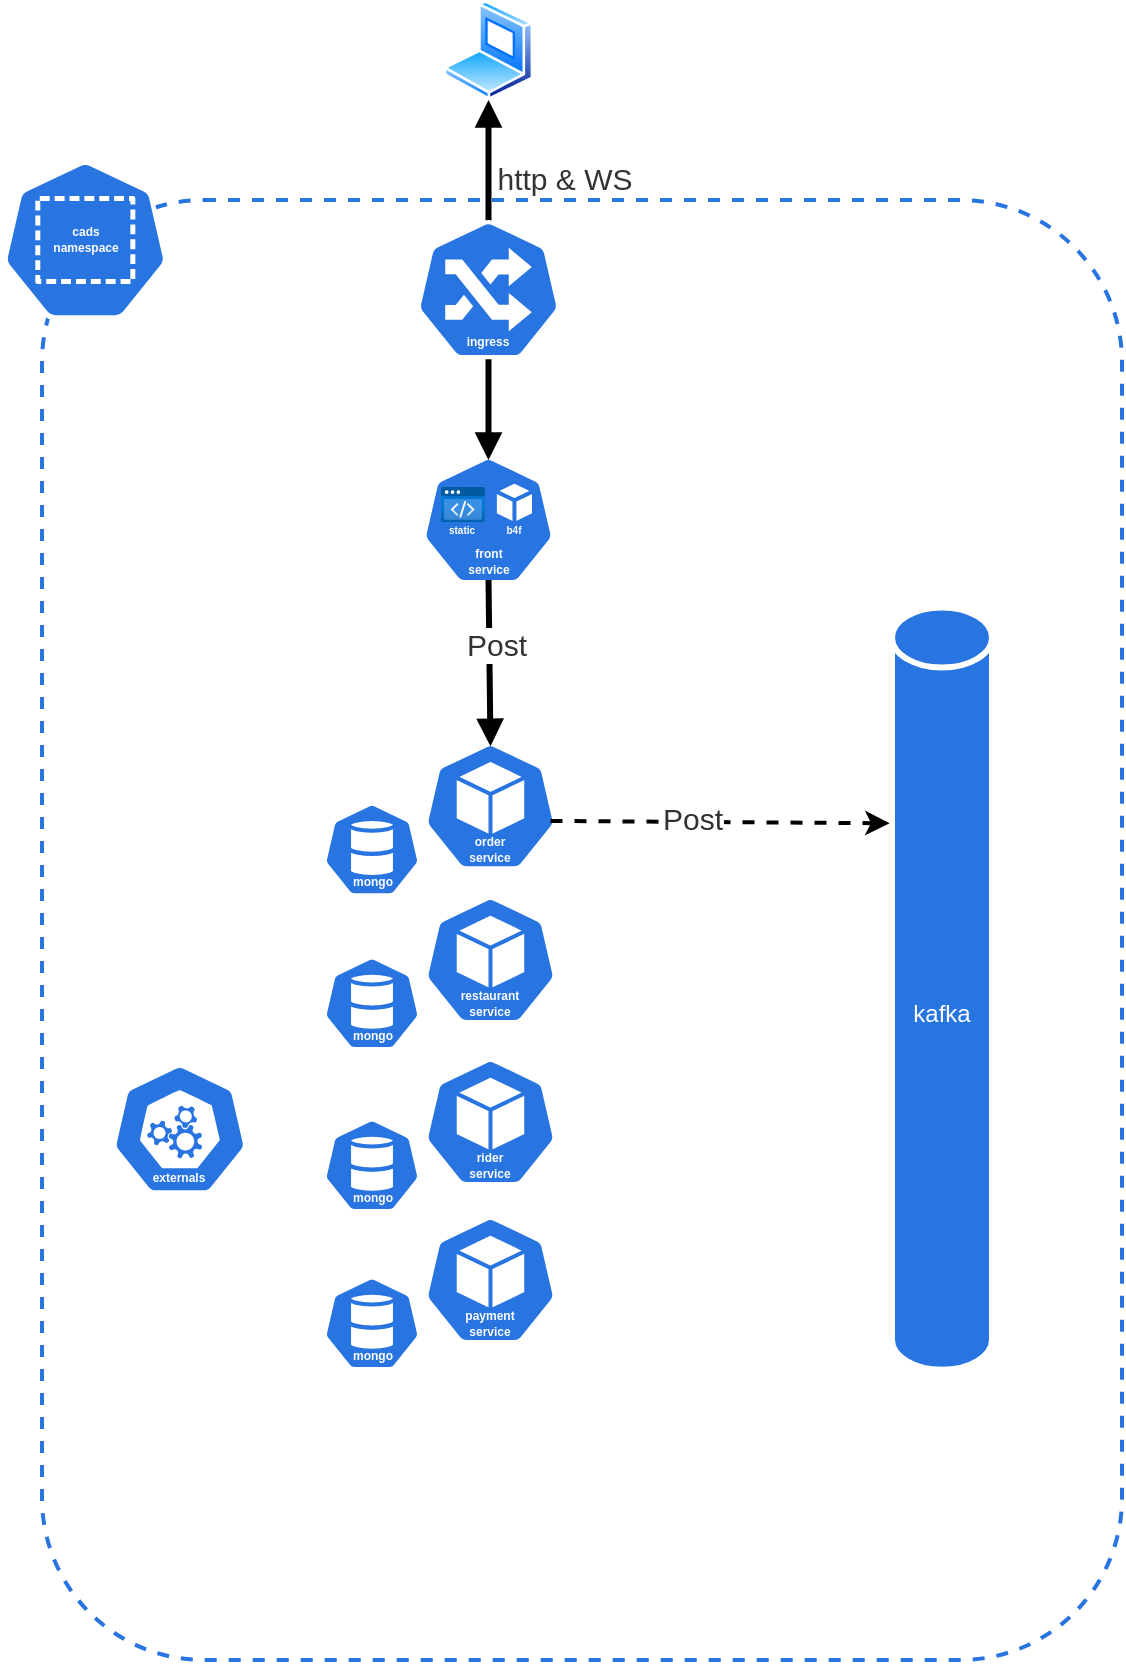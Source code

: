 <mxfile version="17.4.2" type="device"><diagram id="h7GPxYbChwaNLsouTysn" name="Page-1"><mxGraphModel dx="1229" dy="1108" grid="1" gridSize="10" guides="1" tooltips="1" connect="1" arrows="1" fold="1" page="1" pageScale="1" pageWidth="827" pageHeight="1169" math="0" shadow="0"><root><mxCell id="0"/><mxCell id="1" parent="0"/><mxCell id="b15UAJeojxvbX5yksltd-109" value="" style="rounded=1;whiteSpace=wrap;html=1;shadow=0;sketch=0;fontSize=5;fontColor=#FFFFFF;strokeColor=#2875E2;strokeWidth=2;fillColor=none;gradientColor=none;dashed=1;" parent="1" vertex="1"><mxGeometry x="230" y="180" width="540" height="730" as="geometry"/></mxCell><mxCell id="b15UAJeojxvbX5yksltd-14" value="&lt;font color=&quot;#ffffff&quot;&gt;kafka&lt;/font&gt;" style="shape=cylinder3;whiteSpace=wrap;html=1;boundedLbl=1;backgroundOutline=1;size=15;fillColor=#2875E2;strokeColor=#FFFFFF;strokeWidth=3;" parent="1" vertex="1"><mxGeometry x="655" y="383.75" width="50" height="381.16" as="geometry"/></mxCell><mxCell id="b15UAJeojxvbX5yksltd-15" value="" style="aspect=fixed;perimeter=ellipsePerimeter;html=1;align=center;shadow=0;dashed=0;spacingTop=3;image;image=img/lib/active_directory/laptop_client.svg;fontColor=#FFFFFF;strokeColor=#FFFFFF;strokeWidth=3;fillColor=#2875E2;" parent="1" vertex="1"><mxGeometry x="430.75" y="80" width="45" height="50" as="geometry"/></mxCell><mxCell id="b15UAJeojxvbX5yksltd-26" value="" style="group;fontSize=8;" parent="1" vertex="1" connectable="0"><mxGeometry x="410" y="310" width="78.5" height="81" as="geometry"/></mxCell><mxCell id="b15UAJeojxvbX5yksltd-24" value="" style="group" parent="b15UAJeojxvbX5yksltd-26" vertex="1" connectable="0"><mxGeometry x="4" width="78.5" height="70.17" as="geometry"/></mxCell><mxCell id="b15UAJeojxvbX5yksltd-22" value="" style="sketch=0;html=1;dashed=0;whitespace=wrap;fillColor=#2875E2;strokeColor=#2875E2;points=[[0.005,0.63,0],[0.1,0.2,0],[0.9,0.2,0],[0.5,0,0],[0.995,0.63,0],[0.72,0.99,0],[0.5,1,0],[0.28,0.99,0]];shape=mxgraph.kubernetes.icon;prIcon=ns;shadow=0;fontColor=#000000;" parent="b15UAJeojxvbX5yksltd-24" vertex="1"><mxGeometry width="78.5" height="60" as="geometry"/></mxCell><mxCell id="b15UAJeojxvbX5yksltd-16" value="" style="aspect=fixed;html=1;points=[];align=center;image;fontSize=12;image=img/lib/azure2/preview/Static_Apps.svg;fontColor=#FFFFFF;strokeColor=#FFFFFF;strokeWidth=3;fillColor=#2875E2;" parent="b15UAJeojxvbX5yksltd-24" vertex="1"><mxGeometry x="15.353" y="13.5" width="22.087" height="17.67" as="geometry"/></mxCell><mxCell id="b15UAJeojxvbX5yksltd-98" value="front&lt;br style=&quot;font-size: 6px&quot;&gt;service" style="text;html=1;strokeColor=none;fillColor=none;align=center;verticalAlign=middle;rounded=0;shadow=0;sketch=0;fontSize=6;fontColor=#FFFFFF;fontStyle=1;spacing=0;whiteSpace=wrap;" parent="b15UAJeojxvbX5yksltd-24" vertex="1"><mxGeometry x="19.63" y="41.83" width="39.25" height="18.17" as="geometry"/></mxCell><mxCell id="b15UAJeojxvbX5yksltd-103" value="" style="html=1;whiteSpace=wrap;shape=isoCube2;backgroundOutline=1;isoAngle=15;shadow=0;sketch=0;fontSize=6;fontColor=#FFFFFF;strokeColor=#2875E2;strokeWidth=2;fillColor=#FFFFFF;gradientColor=none;" parent="b15UAJeojxvbX5yksltd-24" vertex="1"><mxGeometry x="42.44" y="10.75" width="19.56" height="21.25" as="geometry"/></mxCell><mxCell id="b15UAJeojxvbX5yksltd-104" value="static" style="text;html=1;strokeColor=none;fillColor=none;align=center;verticalAlign=middle;rounded=0;shadow=0;sketch=0;fontSize=5;fontColor=#FFFFFF;fontStyle=1;spacing=0;whiteSpace=wrap;" parent="b15UAJeojxvbX5yksltd-24" vertex="1"><mxGeometry x="18.39" y="29.59" width="16.02" height="8.83" as="geometry"/></mxCell><mxCell id="b15UAJeojxvbX5yksltd-38" value="" style="group" parent="1" vertex="1" connectable="0"><mxGeometry x="365" y="482.91" width="60" height="45.12" as="geometry"/></mxCell><mxCell id="b15UAJeojxvbX5yksltd-42" value="" style="group" parent="b15UAJeojxvbX5yksltd-38" vertex="1" connectable="0"><mxGeometry width="60.0" height="45.12" as="geometry"/></mxCell><mxCell id="b15UAJeojxvbX5yksltd-35" value="" style="sketch=0;html=1;dashed=0;whitespace=wrap;fillColor=#2875E2;strokeColor=#2875E2;points=[[0.005,0.63,0],[0.1,0.2,0],[0.9,0.2,0],[0.5,0,0],[0.995,0.63,0],[0.72,0.99,0],[0.5,1,0],[0.28,0.99,0]];shape=mxgraph.kubernetes.icon;prIcon=ns;shadow=0;fontColor=#000000;" parent="b15UAJeojxvbX5yksltd-42" vertex="1"><mxGeometry width="60.0" height="43.665" as="geometry"/></mxCell><mxCell id="b15UAJeojxvbX5yksltd-41" value="" style="group" parent="b15UAJeojxvbX5yksltd-42" vertex="1" connectable="0"><mxGeometry x="18.535" y="6.636" width="22.93" height="38.484" as="geometry"/></mxCell><mxCell id="b15UAJeojxvbX5yksltd-30" value="" style="strokeWidth=2;html=1;shape=mxgraph.flowchart.database;whiteSpace=wrap;shadow=0;sketch=0;fontSize=6;fontColor=#2D2F70;fillColor=#FFFFFF;strokeColor=#2875E2;" parent="b15UAJeojxvbX5yksltd-41" vertex="1"><mxGeometry y="11.644" width="22.93" height="17.3" as="geometry"/></mxCell><mxCell id="b15UAJeojxvbX5yksltd-36" value="" style="strokeWidth=2;html=1;shape=mxgraph.flowchart.database;whiteSpace=wrap;shadow=0;sketch=0;fontSize=6;fontColor=#2D2F70;fillColor=#FFFFFF;strokeColor=#2875E2;" parent="b15UAJeojxvbX5yksltd-41" vertex="1"><mxGeometry width="22.93" height="17.3" as="geometry"/></mxCell><mxCell id="b15UAJeojxvbX5yksltd-37" value="mongo" style="text;html=1;strokeColor=none;fillColor=none;align=center;verticalAlign=middle;whiteSpace=wrap;rounded=0;shadow=0;sketch=0;fontSize=6;fontColor=#FFFFFF;fontStyle=1" parent="b15UAJeojxvbX5yksltd-41" vertex="1"><mxGeometry y="23.929" width="22.93" height="14.555" as="geometry"/></mxCell><mxCell id="b15UAJeojxvbX5yksltd-43" value="" style="group" parent="1" vertex="1" connectable="0"><mxGeometry x="415" y="453.12" width="78.5" height="67.35" as="geometry"/></mxCell><mxCell id="b15UAJeojxvbX5yksltd-39" value="" style="sketch=0;html=1;dashed=0;whitespace=wrap;fillColor=#2875E2;strokeColor=#2875E2;points=[[0.005,0.63,0],[0.1,0.2,0],[0.9,0.2,0],[0.5,0,0],[0.995,0.63,0],[0.72,0.99,0],[0.5,1,0],[0.28,0.99,0]];shape=mxgraph.kubernetes.icon;prIcon=ns;shadow=0;fontColor=#000000;" parent="b15UAJeojxvbX5yksltd-43" vertex="1"><mxGeometry width="78.5" height="60" as="geometry"/></mxCell><mxCell id="b15UAJeojxvbX5yksltd-40" value="" style="html=1;whiteSpace=wrap;shape=isoCube2;backgroundOutline=1;isoAngle=15;shadow=0;sketch=0;fontSize=6;fontColor=#FFFFFF;strokeColor=#2875E2;strokeWidth=2;fillColor=#FFFFFF;gradientColor=none;" parent="b15UAJeojxvbX5yksltd-43" vertex="1"><mxGeometry x="21.37" y="6.73" width="35.75" height="38.53" as="geometry"/></mxCell><mxCell id="b15UAJeojxvbX5yksltd-27" value="order &lt;br style=&quot;font-size: 6px;&quot;&gt;service" style="text;html=1;strokeColor=none;fillColor=none;align=center;verticalAlign=middle;rounded=0;shadow=0;sketch=0;fontSize=6;fontColor=#FFFFFF;fontStyle=1;spacing=0;whiteSpace=wrap;" parent="b15UAJeojxvbX5yksltd-43" vertex="1"><mxGeometry x="9.25" y="37.35" width="60" height="30" as="geometry"/></mxCell><mxCell id="b15UAJeojxvbX5yksltd-44" value="" style="group" parent="1" vertex="1" connectable="0"><mxGeometry x="415" y="530" width="78.5" height="67.35" as="geometry"/></mxCell><mxCell id="b15UAJeojxvbX5yksltd-45" value="" style="sketch=0;html=1;dashed=0;whitespace=wrap;fillColor=#2875E2;strokeColor=#2875E2;points=[[0.005,0.63,0],[0.1,0.2,0],[0.9,0.2,0],[0.5,0,0],[0.995,0.63,0],[0.72,0.99,0],[0.5,1,0],[0.28,0.99,0]];shape=mxgraph.kubernetes.icon;prIcon=ns;shadow=0;fontColor=#000000;" parent="b15UAJeojxvbX5yksltd-44" vertex="1"><mxGeometry width="78.5" height="60" as="geometry"/></mxCell><mxCell id="b15UAJeojxvbX5yksltd-46" value="" style="html=1;whiteSpace=wrap;shape=isoCube2;backgroundOutline=1;isoAngle=15;shadow=0;sketch=0;fontSize=6;fontColor=#FFFFFF;strokeColor=#2875E2;strokeWidth=2;fillColor=#FFFFFF;gradientColor=none;" parent="b15UAJeojxvbX5yksltd-44" vertex="1"><mxGeometry x="21.37" y="6.73" width="35.75" height="38.53" as="geometry"/></mxCell><mxCell id="b15UAJeojxvbX5yksltd-47" value="restaurant&lt;br style=&quot;font-size: 6px&quot;&gt;service" style="text;html=1;strokeColor=none;fillColor=none;align=center;verticalAlign=middle;rounded=0;shadow=0;sketch=0;fontSize=6;fontColor=#FFFFFF;fontStyle=1;spacing=0;whiteSpace=wrap;" parent="b15UAJeojxvbX5yksltd-44" vertex="1"><mxGeometry x="9.25" y="37.35" width="60" height="30" as="geometry"/></mxCell><mxCell id="b15UAJeojxvbX5yksltd-48" value="" style="group" parent="1" vertex="1" connectable="0"><mxGeometry x="415" y="611" width="78.5" height="67.35" as="geometry"/></mxCell><mxCell id="b15UAJeojxvbX5yksltd-49" value="" style="sketch=0;html=1;dashed=0;whitespace=wrap;fillColor=#2875E2;strokeColor=#2875E2;points=[[0.005,0.63,0],[0.1,0.2,0],[0.9,0.2,0],[0.5,0,0],[0.995,0.63,0],[0.72,0.99,0],[0.5,1,0],[0.28,0.99,0]];shape=mxgraph.kubernetes.icon;prIcon=ns;shadow=0;fontColor=#000000;" parent="b15UAJeojxvbX5yksltd-48" vertex="1"><mxGeometry width="78.5" height="60" as="geometry"/></mxCell><mxCell id="b15UAJeojxvbX5yksltd-50" value="" style="html=1;whiteSpace=wrap;shape=isoCube2;backgroundOutline=1;isoAngle=15;shadow=0;sketch=0;fontSize=6;fontColor=#FFFFFF;strokeColor=#2875E2;strokeWidth=2;fillColor=#FFFFFF;gradientColor=none;" parent="b15UAJeojxvbX5yksltd-48" vertex="1"><mxGeometry x="21.37" y="6.73" width="35.75" height="38.53" as="geometry"/></mxCell><mxCell id="b15UAJeojxvbX5yksltd-51" value="rider&lt;br style=&quot;font-size: 6px&quot;&gt;service" style="text;html=1;strokeColor=none;fillColor=none;align=center;verticalAlign=middle;rounded=0;shadow=0;sketch=0;fontSize=6;fontColor=#FFFFFF;fontStyle=1;spacing=0;whiteSpace=wrap;" parent="b15UAJeojxvbX5yksltd-48" vertex="1"><mxGeometry x="9.25" y="37.35" width="60" height="30" as="geometry"/></mxCell><mxCell id="b15UAJeojxvbX5yksltd-52" value="" style="group" parent="1" vertex="1" connectable="0"><mxGeometry x="415" y="690" width="78.5" height="67.35" as="geometry"/></mxCell><mxCell id="b15UAJeojxvbX5yksltd-53" value="" style="sketch=0;html=1;dashed=0;whitespace=wrap;fillColor=#2875E2;strokeColor=#2875E2;points=[[0.005,0.63,0],[0.1,0.2,0],[0.9,0.2,0],[0.5,0,0],[0.995,0.63,0],[0.72,0.99,0],[0.5,1,0],[0.28,0.99,0]];shape=mxgraph.kubernetes.icon;prIcon=ns;shadow=0;fontColor=#000000;" parent="b15UAJeojxvbX5yksltd-52" vertex="1"><mxGeometry width="78.5" height="60" as="geometry"/></mxCell><mxCell id="b15UAJeojxvbX5yksltd-54" value="" style="html=1;whiteSpace=wrap;shape=isoCube2;backgroundOutline=1;isoAngle=15;shadow=0;sketch=0;fontSize=6;fontColor=#FFFFFF;strokeColor=#2875E2;strokeWidth=2;fillColor=#FFFFFF;gradientColor=none;" parent="b15UAJeojxvbX5yksltd-52" vertex="1"><mxGeometry x="21.37" y="6.73" width="35.75" height="38.53" as="geometry"/></mxCell><mxCell id="b15UAJeojxvbX5yksltd-55" value="payment&lt;br style=&quot;font-size: 6px&quot;&gt;service" style="text;html=1;strokeColor=none;fillColor=none;align=center;verticalAlign=middle;rounded=0;shadow=0;sketch=0;fontSize=6;fontColor=#FFFFFF;fontStyle=1;spacing=0;whiteSpace=wrap;" parent="b15UAJeojxvbX5yksltd-52" vertex="1"><mxGeometry x="9.25" y="37.35" width="60" height="30" as="geometry"/></mxCell><mxCell id="b15UAJeojxvbX5yksltd-77" value="" style="group" parent="1" vertex="1" connectable="0"><mxGeometry x="365" y="559.79" width="60" height="45.12" as="geometry"/></mxCell><mxCell id="b15UAJeojxvbX5yksltd-78" value="" style="group" parent="b15UAJeojxvbX5yksltd-77" vertex="1" connectable="0"><mxGeometry width="60.0" height="45.12" as="geometry"/></mxCell><mxCell id="b15UAJeojxvbX5yksltd-79" value="" style="sketch=0;html=1;dashed=0;whitespace=wrap;fillColor=#2875E2;strokeColor=#2875E2;points=[[0.005,0.63,0],[0.1,0.2,0],[0.9,0.2,0],[0.5,0,0],[0.995,0.63,0],[0.72,0.99,0],[0.5,1,0],[0.28,0.99,0]];shape=mxgraph.kubernetes.icon;prIcon=ns;shadow=0;fontColor=#000000;" parent="b15UAJeojxvbX5yksltd-78" vertex="1"><mxGeometry width="60.0" height="43.665" as="geometry"/></mxCell><mxCell id="b15UAJeojxvbX5yksltd-80" value="" style="group" parent="b15UAJeojxvbX5yksltd-78" vertex="1" connectable="0"><mxGeometry x="18.535" y="6.636" width="22.93" height="38.484" as="geometry"/></mxCell><mxCell id="b15UAJeojxvbX5yksltd-81" value="" style="strokeWidth=2;html=1;shape=mxgraph.flowchart.database;whiteSpace=wrap;shadow=0;sketch=0;fontSize=6;fontColor=#2D2F70;fillColor=#FFFFFF;strokeColor=#2875E2;" parent="b15UAJeojxvbX5yksltd-80" vertex="1"><mxGeometry y="11.644" width="22.93" height="17.3" as="geometry"/></mxCell><mxCell id="b15UAJeojxvbX5yksltd-82" value="" style="strokeWidth=2;html=1;shape=mxgraph.flowchart.database;whiteSpace=wrap;shadow=0;sketch=0;fontSize=6;fontColor=#2D2F70;fillColor=#FFFFFF;strokeColor=#2875E2;" parent="b15UAJeojxvbX5yksltd-80" vertex="1"><mxGeometry width="22.93" height="17.3" as="geometry"/></mxCell><mxCell id="b15UAJeojxvbX5yksltd-83" value="mongo" style="text;html=1;strokeColor=none;fillColor=none;align=center;verticalAlign=middle;whiteSpace=wrap;rounded=0;shadow=0;sketch=0;fontSize=6;fontColor=#FFFFFF;fontStyle=1" parent="b15UAJeojxvbX5yksltd-80" vertex="1"><mxGeometry y="23.929" width="22.93" height="14.555" as="geometry"/></mxCell><mxCell id="b15UAJeojxvbX5yksltd-84" value="" style="group" parent="1" vertex="1" connectable="0"><mxGeometry x="365" y="640.79" width="60" height="45.12" as="geometry"/></mxCell><mxCell id="b15UAJeojxvbX5yksltd-85" value="" style="group" parent="b15UAJeojxvbX5yksltd-84" vertex="1" connectable="0"><mxGeometry width="60.0" height="45.12" as="geometry"/></mxCell><mxCell id="b15UAJeojxvbX5yksltd-86" value="" style="sketch=0;html=1;dashed=0;whitespace=wrap;fillColor=#2875E2;strokeColor=#2875E2;points=[[0.005,0.63,0],[0.1,0.2,0],[0.9,0.2,0],[0.5,0,0],[0.995,0.63,0],[0.72,0.99,0],[0.5,1,0],[0.28,0.99,0]];shape=mxgraph.kubernetes.icon;prIcon=ns;shadow=0;fontColor=#000000;" parent="b15UAJeojxvbX5yksltd-85" vertex="1"><mxGeometry width="60.0" height="43.665" as="geometry"/></mxCell><mxCell id="b15UAJeojxvbX5yksltd-87" value="" style="group" parent="b15UAJeojxvbX5yksltd-85" vertex="1" connectable="0"><mxGeometry x="18.535" y="6.636" width="22.93" height="38.484" as="geometry"/></mxCell><mxCell id="b15UAJeojxvbX5yksltd-88" value="" style="strokeWidth=2;html=1;shape=mxgraph.flowchart.database;whiteSpace=wrap;shadow=0;sketch=0;fontSize=6;fontColor=#2D2F70;fillColor=#FFFFFF;strokeColor=#2875E2;" parent="b15UAJeojxvbX5yksltd-87" vertex="1"><mxGeometry y="11.644" width="22.93" height="17.3" as="geometry"/></mxCell><mxCell id="b15UAJeojxvbX5yksltd-89" value="" style="strokeWidth=2;html=1;shape=mxgraph.flowchart.database;whiteSpace=wrap;shadow=0;sketch=0;fontSize=6;fontColor=#2D2F70;fillColor=#FFFFFF;strokeColor=#2875E2;" parent="b15UAJeojxvbX5yksltd-87" vertex="1"><mxGeometry width="22.93" height="17.3" as="geometry"/></mxCell><mxCell id="b15UAJeojxvbX5yksltd-90" value="mongo" style="text;html=1;strokeColor=none;fillColor=none;align=center;verticalAlign=middle;whiteSpace=wrap;rounded=0;shadow=0;sketch=0;fontSize=6;fontColor=#FFFFFF;fontStyle=1" parent="b15UAJeojxvbX5yksltd-87" vertex="1"><mxGeometry y="23.929" width="22.93" height="14.555" as="geometry"/></mxCell><mxCell id="b15UAJeojxvbX5yksltd-91" value="" style="group" parent="1" vertex="1" connectable="0"><mxGeometry x="365" y="719.79" width="60" height="45.12" as="geometry"/></mxCell><mxCell id="b15UAJeojxvbX5yksltd-92" value="" style="group" parent="b15UAJeojxvbX5yksltd-91" vertex="1" connectable="0"><mxGeometry width="60.0" height="45.12" as="geometry"/></mxCell><mxCell id="b15UAJeojxvbX5yksltd-93" value="" style="sketch=0;html=1;dashed=0;whitespace=wrap;fillColor=#2875E2;strokeColor=#2875E2;points=[[0.005,0.63,0],[0.1,0.2,0],[0.9,0.2,0],[0.5,0,0],[0.995,0.63,0],[0.72,0.99,0],[0.5,1,0],[0.28,0.99,0]];shape=mxgraph.kubernetes.icon;prIcon=ns;shadow=0;fontColor=#000000;" parent="b15UAJeojxvbX5yksltd-92" vertex="1"><mxGeometry width="60.0" height="43.665" as="geometry"/></mxCell><mxCell id="b15UAJeojxvbX5yksltd-94" value="" style="group" parent="b15UAJeojxvbX5yksltd-92" vertex="1" connectable="0"><mxGeometry x="18.535" y="6.636" width="22.93" height="38.484" as="geometry"/></mxCell><mxCell id="b15UAJeojxvbX5yksltd-95" value="" style="strokeWidth=2;html=1;shape=mxgraph.flowchart.database;whiteSpace=wrap;shadow=0;sketch=0;fontSize=6;fontColor=#2D2F70;fillColor=#FFFFFF;strokeColor=#2875E2;" parent="b15UAJeojxvbX5yksltd-94" vertex="1"><mxGeometry y="11.644" width="22.93" height="17.3" as="geometry"/></mxCell><mxCell id="b15UAJeojxvbX5yksltd-96" value="" style="strokeWidth=2;html=1;shape=mxgraph.flowchart.database;whiteSpace=wrap;shadow=0;sketch=0;fontSize=6;fontColor=#2D2F70;fillColor=#FFFFFF;strokeColor=#2875E2;" parent="b15UAJeojxvbX5yksltd-94" vertex="1"><mxGeometry width="22.93" height="17.3" as="geometry"/></mxCell><mxCell id="b15UAJeojxvbX5yksltd-97" value="mongo" style="text;html=1;strokeColor=none;fillColor=none;align=center;verticalAlign=middle;whiteSpace=wrap;rounded=0;shadow=0;sketch=0;fontSize=6;fontColor=#FFFFFF;fontStyle=1" parent="b15UAJeojxvbX5yksltd-94" vertex="1"><mxGeometry y="23.929" width="22.93" height="14.555" as="geometry"/></mxCell><mxCell id="b15UAJeojxvbX5yksltd-105" value="b4f" style="text;html=1;strokeColor=none;fillColor=none;align=center;verticalAlign=middle;rounded=0;shadow=0;sketch=0;fontSize=5;fontColor=#FFFFFF;fontStyle=1;spacing=0;whiteSpace=wrap;" parent="1" vertex="1"><mxGeometry x="458.39" y="339.59" width="16.02" height="8.83" as="geometry"/></mxCell><mxCell id="b15UAJeojxvbX5yksltd-106" value="" style="endArrow=block;startArrow=block;html=1;rounded=0;fontSize=5;fontColor=#FFFFFF;entryX=0.5;entryY=1;entryDx=0;entryDy=0;exitX=0.5;exitY=0;exitDx=0;exitDy=0;exitPerimeter=0;spacing=2;strokeWidth=3;startFill=1;endFill=1;" parent="1" source="b15UAJeojxvbX5yksltd-22" target="b15UAJeojxvbX5yksltd-15" edge="1"><mxGeometry width="50" height="50" relative="1" as="geometry"><mxPoint x="450" y="270" as="sourcePoint"/><mxPoint x="500" y="220" as="targetPoint"/></mxGeometry></mxCell><mxCell id="b15UAJeojxvbX5yksltd-11" value="" style="sketch=0;html=1;dashed=0;whitespace=wrap;fillColor=#2875E2;strokeColor=#ffffff;points=[[0.005,0.63,0],[0.1,0.2,0],[0.9,0.2,0],[0.5,0,0],[0.995,0.63,0],[0.72,0.99,0],[0.5,1,0],[0.28,0.99,0]];shape=mxgraph.kubernetes.icon;prIcon=ing" parent="1" vertex="1"><mxGeometry x="417" y="190" width="72.5" height="69.6" as="geometry"/></mxCell><mxCell id="b15UAJeojxvbX5yksltd-107" value="" style="sketch=0;html=1;dashed=0;whitespace=wrap;fillColor=#2875E2;strokeColor=#ffffff;points=[[0.005,0.63,0],[0.1,0.2,0],[0.9,0.2,0],[0.5,0,0],[0.995,0.63,0],[0.72,0.99,0],[0.5,1,0],[0.28,0.99,0]];shape=mxgraph.kubernetes.icon;prIcon=ns;shadow=0;fontSize=5;fontColor=#FFFFFF;" parent="1" vertex="1"><mxGeometry x="210" y="160" width="83.33" height="80" as="geometry"/></mxCell><mxCell id="b15UAJeojxvbX5yksltd-110" value="cads&lt;br&gt;namespace" style="text;html=1;strokeColor=none;fillColor=none;align=center;verticalAlign=middle;rounded=0;shadow=0;sketch=0;fontSize=6;fontColor=#FFFFFF;fontStyle=1;spacing=0;whiteSpace=wrap;" parent="1" vertex="1"><mxGeometry x="221.66" y="185" width="60" height="30" as="geometry"/></mxCell><mxCell id="b15UAJeojxvbX5yksltd-112" value="" style="sketch=0;html=1;dashed=0;whitespace=wrap;fillColor=#2875E2;strokeColor=#ffffff;points=[[0.005,0.63,0],[0.1,0.2,0],[0.9,0.2,0],[0.5,0,0],[0.995,0.63,0],[0.72,0.99,0],[0.5,1,0],[0.28,0.99,0]];shape=mxgraph.kubernetes.icon;prIcon=master;shadow=0;fontSize=5;fontColor=#FFFFFF;" parent="1" vertex="1"><mxGeometry x="265" y="612.0" width="67.8" height="65.09" as="geometry"/></mxCell><mxCell id="b15UAJeojxvbX5yksltd-113" value="externals" style="text;html=1;strokeColor=none;fillColor=none;align=center;verticalAlign=middle;whiteSpace=wrap;rounded=0;shadow=0;sketch=0;fontSize=6;fontColor=#FFFFFF;fontStyle=1" parent="1" vertex="1"><mxGeometry x="286.655" y="661.535" width="22.93" height="14.555" as="geometry"/></mxCell><mxCell id="b15UAJeojxvbX5yksltd-114" value="" style="endArrow=classic;html=1;rounded=0;fontSize=5;fontColor=#FFFFFF;strokeWidth=2;entryX=-0.023;entryY=0.283;entryDx=0;entryDy=0;entryPerimeter=0;exitX=1;exitY=0;exitDx=0;exitDy=0;dashed=1;" parent="1" source="b15UAJeojxvbX5yksltd-27" target="b15UAJeojxvbX5yksltd-14" edge="1"><mxGeometry width="50" height="50" relative="1" as="geometry"><mxPoint x="465" y="600" as="sourcePoint"/><mxPoint x="515" y="550" as="targetPoint"/></mxGeometry></mxCell><mxCell id="b15UAJeojxvbX5yksltd-118" value="&lt;font style=&quot;font-size: 15px&quot;&gt;Post&lt;/font&gt;" style="edgeLabel;html=1;align=center;verticalAlign=middle;resizable=0;points=[];fontSize=5;fontColor=#333333;" parent="b15UAJeojxvbX5yksltd-114" vertex="1" connectable="0"><mxGeometry x="-0.177" y="2" relative="1" as="geometry"><mxPoint as="offset"/></mxGeometry></mxCell><mxCell id="b15UAJeojxvbX5yksltd-115" value="" style="endArrow=none;startArrow=block;html=1;rounded=0;fontSize=5;fontColor=#FFFFFF;entryX=0.5;entryY=1;entryDx=0;entryDy=0;exitX=0.5;exitY=0;exitDx=0;exitDy=0;exitPerimeter=0;spacing=2;strokeWidth=3;startFill=1;endFill=0;" parent="1" source="b15UAJeojxvbX5yksltd-39" target="b15UAJeojxvbX5yksltd-98" edge="1"><mxGeometry width="50" height="50" relative="1" as="geometry"><mxPoint x="550" y="410" as="sourcePoint"/><mxPoint x="550" y="230" as="targetPoint"/></mxGeometry></mxCell><mxCell id="b15UAJeojxvbX5yksltd-119" value="Post" style="edgeLabel;html=1;align=center;verticalAlign=middle;resizable=0;points=[];fontSize=15;fontColor=#333333;" parent="b15UAJeojxvbX5yksltd-115" vertex="1" connectable="0"><mxGeometry x="0.225" y="-3" relative="1" as="geometry"><mxPoint as="offset"/></mxGeometry></mxCell><mxCell id="b15UAJeojxvbX5yksltd-120" value="http &amp;amp; WS" style="edgeLabel;html=1;align=center;verticalAlign=middle;resizable=0;points=[];fontSize=15;fontColor=#333333;" parent="1" vertex="1" connectable="0"><mxGeometry x="493.502" y="169.998" as="geometry"><mxPoint x="-3" y="-1" as="offset"/></mxGeometry></mxCell><mxCell id="b15UAJeojxvbX5yksltd-121" value="ingress" style="text;html=1;strokeColor=none;fillColor=none;align=center;verticalAlign=middle;rounded=0;shadow=0;sketch=0;fontSize=6;fontColor=#FFFFFF;fontStyle=1;spacing=0;whiteSpace=wrap;" parent="1" vertex="1"><mxGeometry x="423" y="236" width="60" height="30" as="geometry"/></mxCell></root></mxGraphModel></diagram></mxfile>